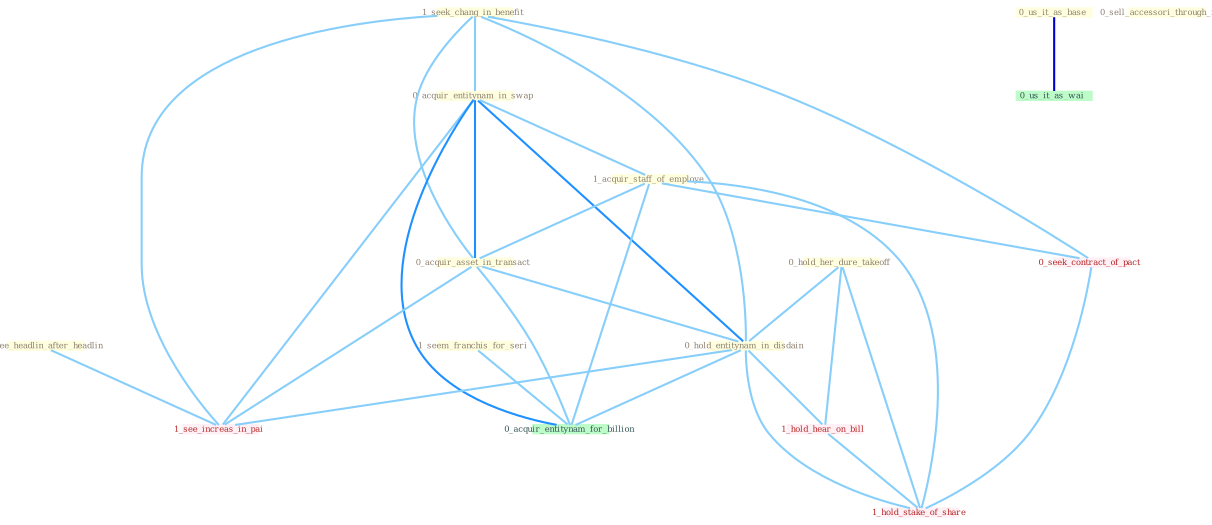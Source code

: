 Graph G{ 
    node
    [shape=polygon,style=filled,width=.5,height=.06,color="#BDFCC9",fixedsize=true,fontsize=4,
    fontcolor="#2f4f4f"];
    {node
    [color="#ffffe0", fontcolor="#8b7d6b"] "1_seek_chang_in_benefit " "0_us_it_as_base " "0_hold_her_dure_takeoff " "1_see_headlin_after_headlin " "1_seem_franchis_for_seri " "0_acquir_entitynam_in_swap " "1_acquir_staff_of_employe " "0_acquir_asset_in_transact " "0_hold_entitynam_in_disdain " "0_sell_accessori_through_mail "}
{node [color="#fff0f5", fontcolor="#b22222"] "0_seek_contract_of_pact " "1_see_increas_in_pai " "1_hold_hear_on_bill " "1_hold_stake_of_share "}
edge [color="#B0E2FF"];

	"1_seek_chang_in_benefit " -- "0_acquir_entitynam_in_swap " [w="1", color="#87cefa" ];
	"1_seek_chang_in_benefit " -- "0_acquir_asset_in_transact " [w="1", color="#87cefa" ];
	"1_seek_chang_in_benefit " -- "0_hold_entitynam_in_disdain " [w="1", color="#87cefa" ];
	"1_seek_chang_in_benefit " -- "0_seek_contract_of_pact " [w="1", color="#87cefa" ];
	"1_seek_chang_in_benefit " -- "1_see_increas_in_pai " [w="1", color="#87cefa" ];
	"0_us_it_as_base " -- "0_us_it_as_wai " [w="3", color="#0000cd" , len=0.6];
	"0_hold_her_dure_takeoff " -- "0_hold_entitynam_in_disdain " [w="1", color="#87cefa" ];
	"0_hold_her_dure_takeoff " -- "1_hold_hear_on_bill " [w="1", color="#87cefa" ];
	"0_hold_her_dure_takeoff " -- "1_hold_stake_of_share " [w="1", color="#87cefa" ];
	"1_see_headlin_after_headlin " -- "1_see_increas_in_pai " [w="1", color="#87cefa" ];
	"1_seem_franchis_for_seri " -- "0_acquir_entitynam_for_billion " [w="1", color="#87cefa" ];
	"0_acquir_entitynam_in_swap " -- "1_acquir_staff_of_employe " [w="1", color="#87cefa" ];
	"0_acquir_entitynam_in_swap " -- "0_acquir_asset_in_transact " [w="2", color="#1e90ff" , len=0.8];
	"0_acquir_entitynam_in_swap " -- "0_hold_entitynam_in_disdain " [w="2", color="#1e90ff" , len=0.8];
	"0_acquir_entitynam_in_swap " -- "0_acquir_entitynam_for_billion " [w="2", color="#1e90ff" , len=0.8];
	"0_acquir_entitynam_in_swap " -- "1_see_increas_in_pai " [w="1", color="#87cefa" ];
	"1_acquir_staff_of_employe " -- "0_acquir_asset_in_transact " [w="1", color="#87cefa" ];
	"1_acquir_staff_of_employe " -- "0_seek_contract_of_pact " [w="1", color="#87cefa" ];
	"1_acquir_staff_of_employe " -- "0_acquir_entitynam_for_billion " [w="1", color="#87cefa" ];
	"1_acquir_staff_of_employe " -- "1_hold_stake_of_share " [w="1", color="#87cefa" ];
	"0_acquir_asset_in_transact " -- "0_hold_entitynam_in_disdain " [w="1", color="#87cefa" ];
	"0_acquir_asset_in_transact " -- "0_acquir_entitynam_for_billion " [w="1", color="#87cefa" ];
	"0_acquir_asset_in_transact " -- "1_see_increas_in_pai " [w="1", color="#87cefa" ];
	"0_hold_entitynam_in_disdain " -- "0_acquir_entitynam_for_billion " [w="1", color="#87cefa" ];
	"0_hold_entitynam_in_disdain " -- "1_see_increas_in_pai " [w="1", color="#87cefa" ];
	"0_hold_entitynam_in_disdain " -- "1_hold_hear_on_bill " [w="1", color="#87cefa" ];
	"0_hold_entitynam_in_disdain " -- "1_hold_stake_of_share " [w="1", color="#87cefa" ];
	"0_seek_contract_of_pact " -- "1_hold_stake_of_share " [w="1", color="#87cefa" ];
	"1_hold_hear_on_bill " -- "1_hold_stake_of_share " [w="1", color="#87cefa" ];
}